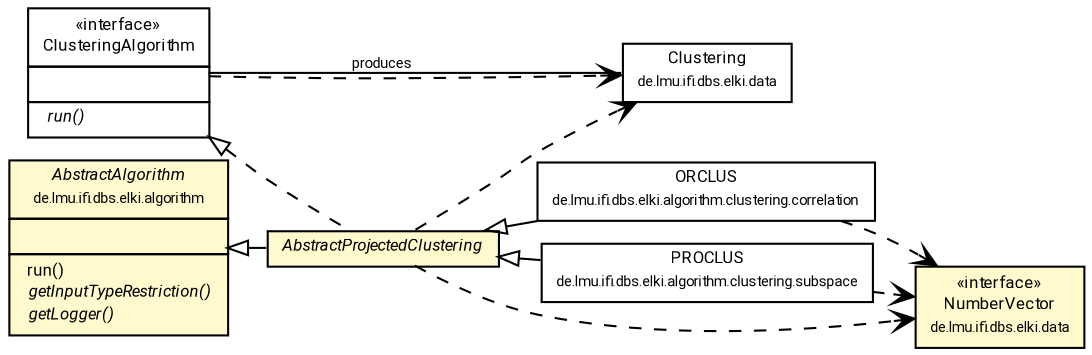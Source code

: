 #!/usr/local/bin/dot
#
# Class diagram 
# Generated by UMLGraph version R5_7_2-60-g0e99a6 (http://www.spinellis.gr/umlgraph/)
#

digraph G {
	graph [fontnames="svg"]
	edge [fontname="Roboto",fontsize=7,labelfontname="Roboto",labelfontsize=7,color="black"];
	node [fontname="Roboto",fontcolor="black",fontsize=8,shape=plaintext,margin=0,width=0,height=0];
	nodesep=0.15;
	ranksep=0.25;
	rankdir=LR;
	// de.lmu.ifi.dbs.elki.data.Clustering<M extends de.lmu.ifi.dbs.elki.data.model.Model>
	c1275584 [label=<<table title="de.lmu.ifi.dbs.elki.data.Clustering" border="0" cellborder="1" cellspacing="0" cellpadding="2" href="../../data/Clustering.html" target="_parent">
		<tr><td><table border="0" cellspacing="0" cellpadding="1">
		<tr><td align="center" balign="center"> <font face="Roboto">Clustering</font> </td></tr>
		<tr><td align="center" balign="center"> <font face="Roboto" point-size="7.0">de.lmu.ifi.dbs.elki.data</font> </td></tr>
		</table></td></tr>
		</table>>, URL="../../data/Clustering.html"];
	// de.lmu.ifi.dbs.elki.algorithm.clustering.AbstractProjectedClustering<R extends de.lmu.ifi.dbs.elki.data.Clustering<?>, V extends de.lmu.ifi.dbs.elki.data.NumberVector>
	c1275733 [label=<<table title="de.lmu.ifi.dbs.elki.algorithm.clustering.AbstractProjectedClustering" border="0" cellborder="1" cellspacing="0" cellpadding="2" bgcolor="lemonChiffon" href="AbstractProjectedClustering.html" target="_parent">
		<tr><td><table border="0" cellspacing="0" cellpadding="1">
		<tr><td align="center" balign="center"> <font face="Roboto"><i>AbstractProjectedClustering</i></font> </td></tr>
		</table></td></tr>
		</table>>, URL="AbstractProjectedClustering.html"];
	// de.lmu.ifi.dbs.elki.algorithm.clustering.correlation.ORCLUS<V extends de.lmu.ifi.dbs.elki.data.NumberVector>
	c1275751 [label=<<table title="de.lmu.ifi.dbs.elki.algorithm.clustering.correlation.ORCLUS" border="0" cellborder="1" cellspacing="0" cellpadding="2" href="correlation/ORCLUS.html" target="_parent">
		<tr><td><table border="0" cellspacing="0" cellpadding="1">
		<tr><td align="center" balign="center"> <font face="Roboto">ORCLUS</font> </td></tr>
		<tr><td align="center" balign="center"> <font face="Roboto" point-size="7.0">de.lmu.ifi.dbs.elki.algorithm.clustering.correlation</font> </td></tr>
		</table></td></tr>
		</table>>, URL="correlation/ORCLUS.html"];
	// de.lmu.ifi.dbs.elki.algorithm.clustering.ClusteringAlgorithm<C extends de.lmu.ifi.dbs.elki.data.Clustering<? extends de.lmu.ifi.dbs.elki.data.model.Model>>
	c1275913 [label=<<table title="de.lmu.ifi.dbs.elki.algorithm.clustering.ClusteringAlgorithm" border="0" cellborder="1" cellspacing="0" cellpadding="2" href="ClusteringAlgorithm.html" target="_parent">
		<tr><td><table border="0" cellspacing="0" cellpadding="1">
		<tr><td align="center" balign="center"> &#171;interface&#187; </td></tr>
		<tr><td align="center" balign="center"> <font face="Roboto">ClusteringAlgorithm</font> </td></tr>
		</table></td></tr>
		<tr><td><table border="0" cellspacing="0" cellpadding="1">
		<tr><td align="left" balign="left">  </td></tr>
		</table></td></tr>
		<tr><td><table border="0" cellspacing="0" cellpadding="1">
		<tr><td align="left" balign="left"> <i> run()</i> </td></tr>
		</table></td></tr>
		</table>>, URL="ClusteringAlgorithm.html"];
	// de.lmu.ifi.dbs.elki.algorithm.clustering.subspace.PROCLUS<V extends de.lmu.ifi.dbs.elki.data.NumberVector>
	c1275930 [label=<<table title="de.lmu.ifi.dbs.elki.algorithm.clustering.subspace.PROCLUS" border="0" cellborder="1" cellspacing="0" cellpadding="2" href="subspace/PROCLUS.html" target="_parent">
		<tr><td><table border="0" cellspacing="0" cellpadding="1">
		<tr><td align="center" balign="center"> <font face="Roboto">PROCLUS</font> </td></tr>
		<tr><td align="center" balign="center"> <font face="Roboto" point-size="7.0">de.lmu.ifi.dbs.elki.algorithm.clustering.subspace</font> </td></tr>
		</table></td></tr>
		</table>>, URL="subspace/PROCLUS.html"];
	// de.lmu.ifi.dbs.elki.data.NumberVector
	c1276172 [label=<<table title="de.lmu.ifi.dbs.elki.data.NumberVector" border="0" cellborder="1" cellspacing="0" cellpadding="2" bgcolor="LemonChiffon" href="../../data/NumberVector.html" target="_parent">
		<tr><td><table border="0" cellspacing="0" cellpadding="1">
		<tr><td align="center" balign="center"> &#171;interface&#187; </td></tr>
		<tr><td align="center" balign="center"> <font face="Roboto">NumberVector</font> </td></tr>
		<tr><td align="center" balign="center"> <font face="Roboto" point-size="7.0">de.lmu.ifi.dbs.elki.data</font> </td></tr>
		</table></td></tr>
		</table>>, URL="../../data/NumberVector.html"];
	// de.lmu.ifi.dbs.elki.algorithm.AbstractAlgorithm<R extends de.lmu.ifi.dbs.elki.result.Result>
	c1276194 [label=<<table title="de.lmu.ifi.dbs.elki.algorithm.AbstractAlgorithm" border="0" cellborder="1" cellspacing="0" cellpadding="2" bgcolor="LemonChiffon" href="../AbstractAlgorithm.html" target="_parent">
		<tr><td><table border="0" cellspacing="0" cellpadding="1">
		<tr><td align="center" balign="center"> <font face="Roboto"><i>AbstractAlgorithm</i></font> </td></tr>
		<tr><td align="center" balign="center"> <font face="Roboto" point-size="7.0">de.lmu.ifi.dbs.elki.algorithm</font> </td></tr>
		</table></td></tr>
		<tr><td><table border="0" cellspacing="0" cellpadding="1">
		<tr><td align="left" balign="left">  </td></tr>
		</table></td></tr>
		<tr><td><table border="0" cellspacing="0" cellpadding="1">
		<tr><td align="left" balign="left">  run() </td></tr>
		<tr><td align="left" balign="left"> <i> getInputTypeRestriction()</i> </td></tr>
		<tr><td align="left" balign="left"> <i> getLogger()</i> </td></tr>
		</table></td></tr>
		</table>>, URL="../AbstractAlgorithm.html"];
	// de.lmu.ifi.dbs.elki.algorithm.clustering.AbstractProjectedClustering<R extends de.lmu.ifi.dbs.elki.data.Clustering<?>, V extends de.lmu.ifi.dbs.elki.data.NumberVector> extends de.lmu.ifi.dbs.elki.algorithm.AbstractAlgorithm<R extends de.lmu.ifi.dbs.elki.result.Result>
	c1276194 -> c1275733 [arrowtail=empty,dir=back,weight=10];
	// de.lmu.ifi.dbs.elki.algorithm.clustering.AbstractProjectedClustering<R extends de.lmu.ifi.dbs.elki.data.Clustering<?>, V extends de.lmu.ifi.dbs.elki.data.NumberVector> implements de.lmu.ifi.dbs.elki.algorithm.clustering.ClusteringAlgorithm<C extends de.lmu.ifi.dbs.elki.data.Clustering<? extends de.lmu.ifi.dbs.elki.data.model.Model>>
	c1275913 -> c1275733 [arrowtail=empty,style=dashed,dir=back,weight=9];
	// de.lmu.ifi.dbs.elki.algorithm.clustering.correlation.ORCLUS<V extends de.lmu.ifi.dbs.elki.data.NumberVector> extends de.lmu.ifi.dbs.elki.algorithm.clustering.AbstractProjectedClustering<R extends de.lmu.ifi.dbs.elki.data.Clustering<?>, V extends de.lmu.ifi.dbs.elki.data.NumberVector>
	c1275733 -> c1275751 [arrowtail=empty,dir=back,weight=10];
	// de.lmu.ifi.dbs.elki.algorithm.clustering.ClusteringAlgorithm<C extends de.lmu.ifi.dbs.elki.data.Clustering<? extends de.lmu.ifi.dbs.elki.data.model.Model>> assoc de.lmu.ifi.dbs.elki.data.Clustering<M extends de.lmu.ifi.dbs.elki.data.model.Model>
	c1275913 -> c1275584 [arrowhead=none,weight=2,label="produces"];
	// de.lmu.ifi.dbs.elki.algorithm.clustering.subspace.PROCLUS<V extends de.lmu.ifi.dbs.elki.data.NumberVector> extends de.lmu.ifi.dbs.elki.algorithm.clustering.AbstractProjectedClustering<R extends de.lmu.ifi.dbs.elki.data.Clustering<?>, V extends de.lmu.ifi.dbs.elki.data.NumberVector>
	c1275733 -> c1275930 [arrowtail=empty,dir=back,weight=10];
	// de.lmu.ifi.dbs.elki.algorithm.clustering.AbstractProjectedClustering<R extends de.lmu.ifi.dbs.elki.data.Clustering<?>, V extends de.lmu.ifi.dbs.elki.data.NumberVector> depend de.lmu.ifi.dbs.elki.data.Clustering<M extends de.lmu.ifi.dbs.elki.data.model.Model>
	c1275733 -> c1275584 [arrowhead=open,style=dashed,weight=0];
	// de.lmu.ifi.dbs.elki.algorithm.clustering.AbstractProjectedClustering<R extends de.lmu.ifi.dbs.elki.data.Clustering<?>, V extends de.lmu.ifi.dbs.elki.data.NumberVector> depend de.lmu.ifi.dbs.elki.data.NumberVector
	c1275733 -> c1276172 [arrowhead=open,style=dashed,weight=0];
	// de.lmu.ifi.dbs.elki.algorithm.clustering.correlation.ORCLUS<V extends de.lmu.ifi.dbs.elki.data.NumberVector> depend de.lmu.ifi.dbs.elki.data.NumberVector
	c1275751 -> c1276172 [arrowhead=open,style=dashed,weight=0];
	// de.lmu.ifi.dbs.elki.algorithm.clustering.ClusteringAlgorithm<C extends de.lmu.ifi.dbs.elki.data.Clustering<? extends de.lmu.ifi.dbs.elki.data.model.Model>> depend de.lmu.ifi.dbs.elki.data.Clustering<M extends de.lmu.ifi.dbs.elki.data.model.Model>
	c1275913 -> c1275584 [arrowhead=open,style=dashed,weight=0];
	// de.lmu.ifi.dbs.elki.algorithm.clustering.subspace.PROCLUS<V extends de.lmu.ifi.dbs.elki.data.NumberVector> depend de.lmu.ifi.dbs.elki.data.NumberVector
	c1275930 -> c1276172 [arrowhead=open,style=dashed,weight=0];
}

